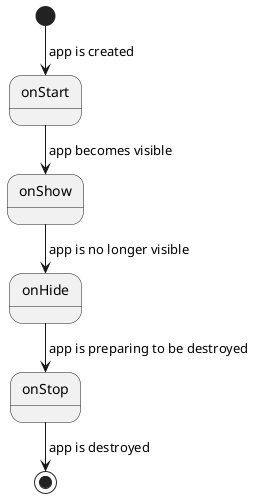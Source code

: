 @startuml
[*] --> onStart : app is created
onStart --> onShow : app becomes visible
onShow --> onHide : app is no longer visible
onHide --> onStop : app is preparing to be destroyed
onStop --> [*] : app is destroyed
skinparam ranksep 25
skinparam padding 2
@enduml